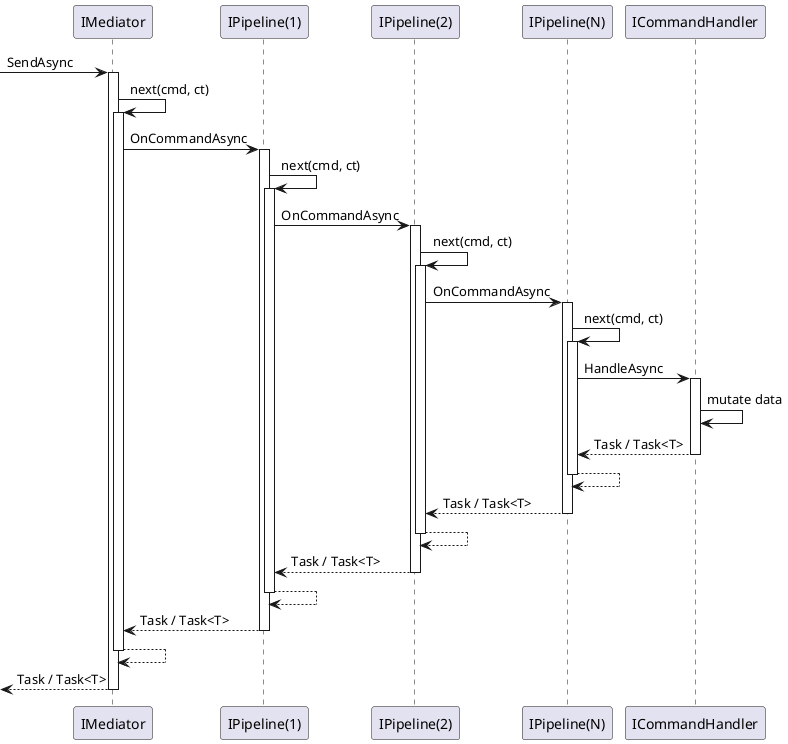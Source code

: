 @startuml pipeline-commands
'title Pipeline for Commands 

[-> IMediator ++: SendAsync
IMediator -> IMediator ++: next(cmd, ct)
IMediator -> "IPipeline(1)" ++: OnCommandAsync
"IPipeline(1)" -> "IPipeline(1)" ++: next(cmd, ct)
"IPipeline(1)" -> "IPipeline(2)" ++: OnCommandAsync
"IPipeline(2)" -> "IPipeline(2)" ++: next(cmd, ct)
"IPipeline(2)" -> "IPipeline(N)" ++: OnCommandAsync
"IPipeline(N)" -> "IPipeline(N)" ++: next(cmd, ct)
"IPipeline(N)" -> ICommandHandler ++: HandleAsync
ICommandHandler -> ICommandHandler : mutate data
return Task / Task<T>
return
return Task / Task<T>
return
return Task / Task<T>
return
return Task / Task<T>
return
return Task / Task<T>

@enduml